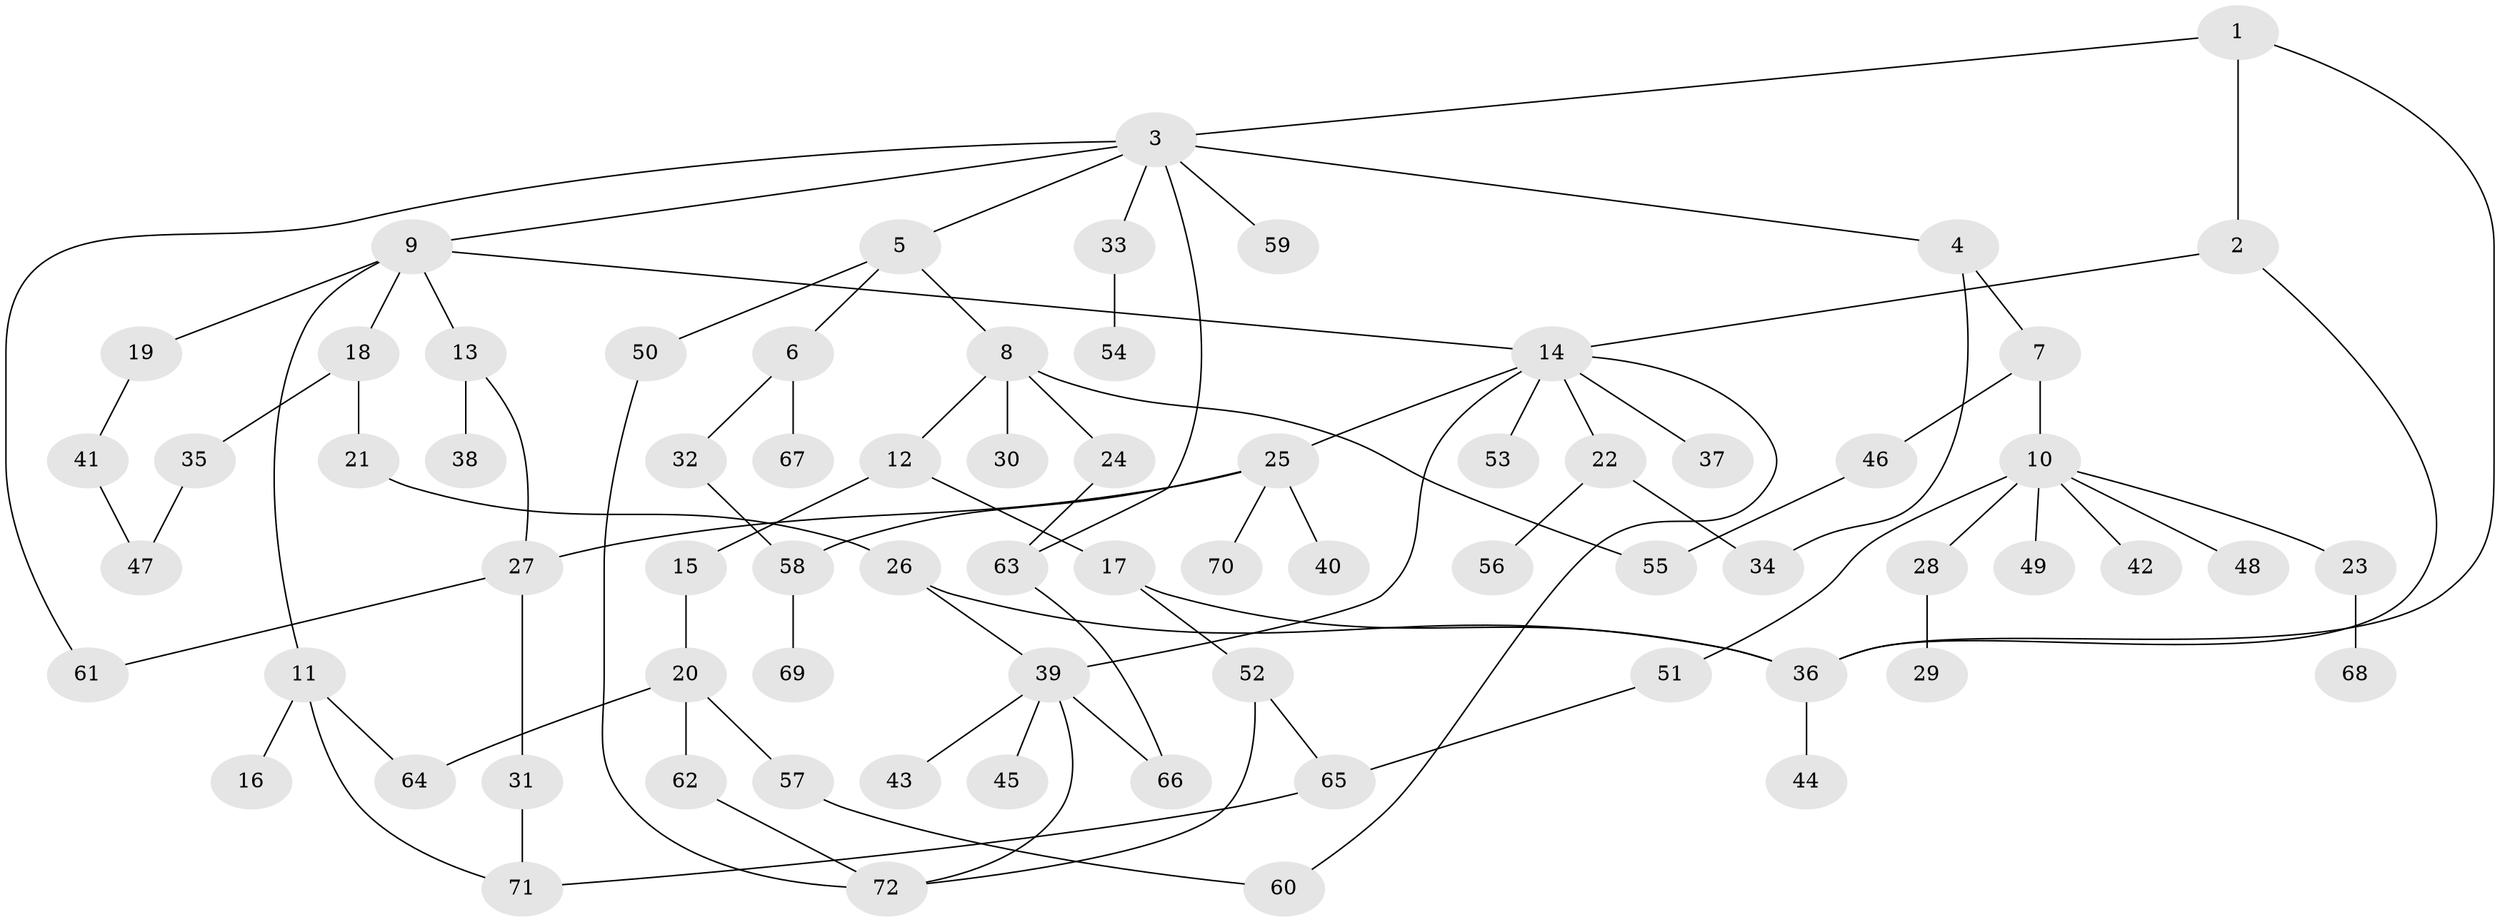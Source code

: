 // coarse degree distribution, {9: 0.04, 3: 0.18, 4: 0.1, 2: 0.2, 5: 0.08, 6: 0.06, 1: 0.34}
// Generated by graph-tools (version 1.1) at 2025/23/03/03/25 07:23:30]
// undirected, 72 vertices, 92 edges
graph export_dot {
graph [start="1"]
  node [color=gray90,style=filled];
  1;
  2;
  3;
  4;
  5;
  6;
  7;
  8;
  9;
  10;
  11;
  12;
  13;
  14;
  15;
  16;
  17;
  18;
  19;
  20;
  21;
  22;
  23;
  24;
  25;
  26;
  27;
  28;
  29;
  30;
  31;
  32;
  33;
  34;
  35;
  36;
  37;
  38;
  39;
  40;
  41;
  42;
  43;
  44;
  45;
  46;
  47;
  48;
  49;
  50;
  51;
  52;
  53;
  54;
  55;
  56;
  57;
  58;
  59;
  60;
  61;
  62;
  63;
  64;
  65;
  66;
  67;
  68;
  69;
  70;
  71;
  72;
  1 -- 2;
  1 -- 3;
  1 -- 36;
  2 -- 14;
  2 -- 36;
  3 -- 4;
  3 -- 5;
  3 -- 9;
  3 -- 33;
  3 -- 59;
  3 -- 61;
  3 -- 63;
  4 -- 7;
  4 -- 34;
  5 -- 6;
  5 -- 8;
  5 -- 50;
  6 -- 32;
  6 -- 67;
  7 -- 10;
  7 -- 46;
  8 -- 12;
  8 -- 24;
  8 -- 30;
  8 -- 55;
  9 -- 11;
  9 -- 13;
  9 -- 18;
  9 -- 19;
  9 -- 14;
  10 -- 23;
  10 -- 28;
  10 -- 42;
  10 -- 48;
  10 -- 49;
  10 -- 51;
  11 -- 16;
  11 -- 71;
  11 -- 64;
  12 -- 15;
  12 -- 17;
  13 -- 38;
  13 -- 27;
  14 -- 22;
  14 -- 25;
  14 -- 37;
  14 -- 53;
  14 -- 60;
  14 -- 39;
  15 -- 20;
  17 -- 36;
  17 -- 52;
  18 -- 21;
  18 -- 35;
  19 -- 41;
  20 -- 57;
  20 -- 62;
  20 -- 64;
  21 -- 26;
  22 -- 56;
  22 -- 34;
  23 -- 68;
  24 -- 63;
  25 -- 27;
  25 -- 40;
  25 -- 58;
  25 -- 70;
  26 -- 39;
  26 -- 36;
  27 -- 31;
  27 -- 61;
  28 -- 29;
  31 -- 71;
  32 -- 58;
  33 -- 54;
  35 -- 47;
  36 -- 44;
  39 -- 43;
  39 -- 45;
  39 -- 66;
  39 -- 72;
  41 -- 47;
  46 -- 55;
  50 -- 72;
  51 -- 65;
  52 -- 65;
  52 -- 72;
  57 -- 60;
  58 -- 69;
  62 -- 72;
  63 -- 66;
  65 -- 71;
}
